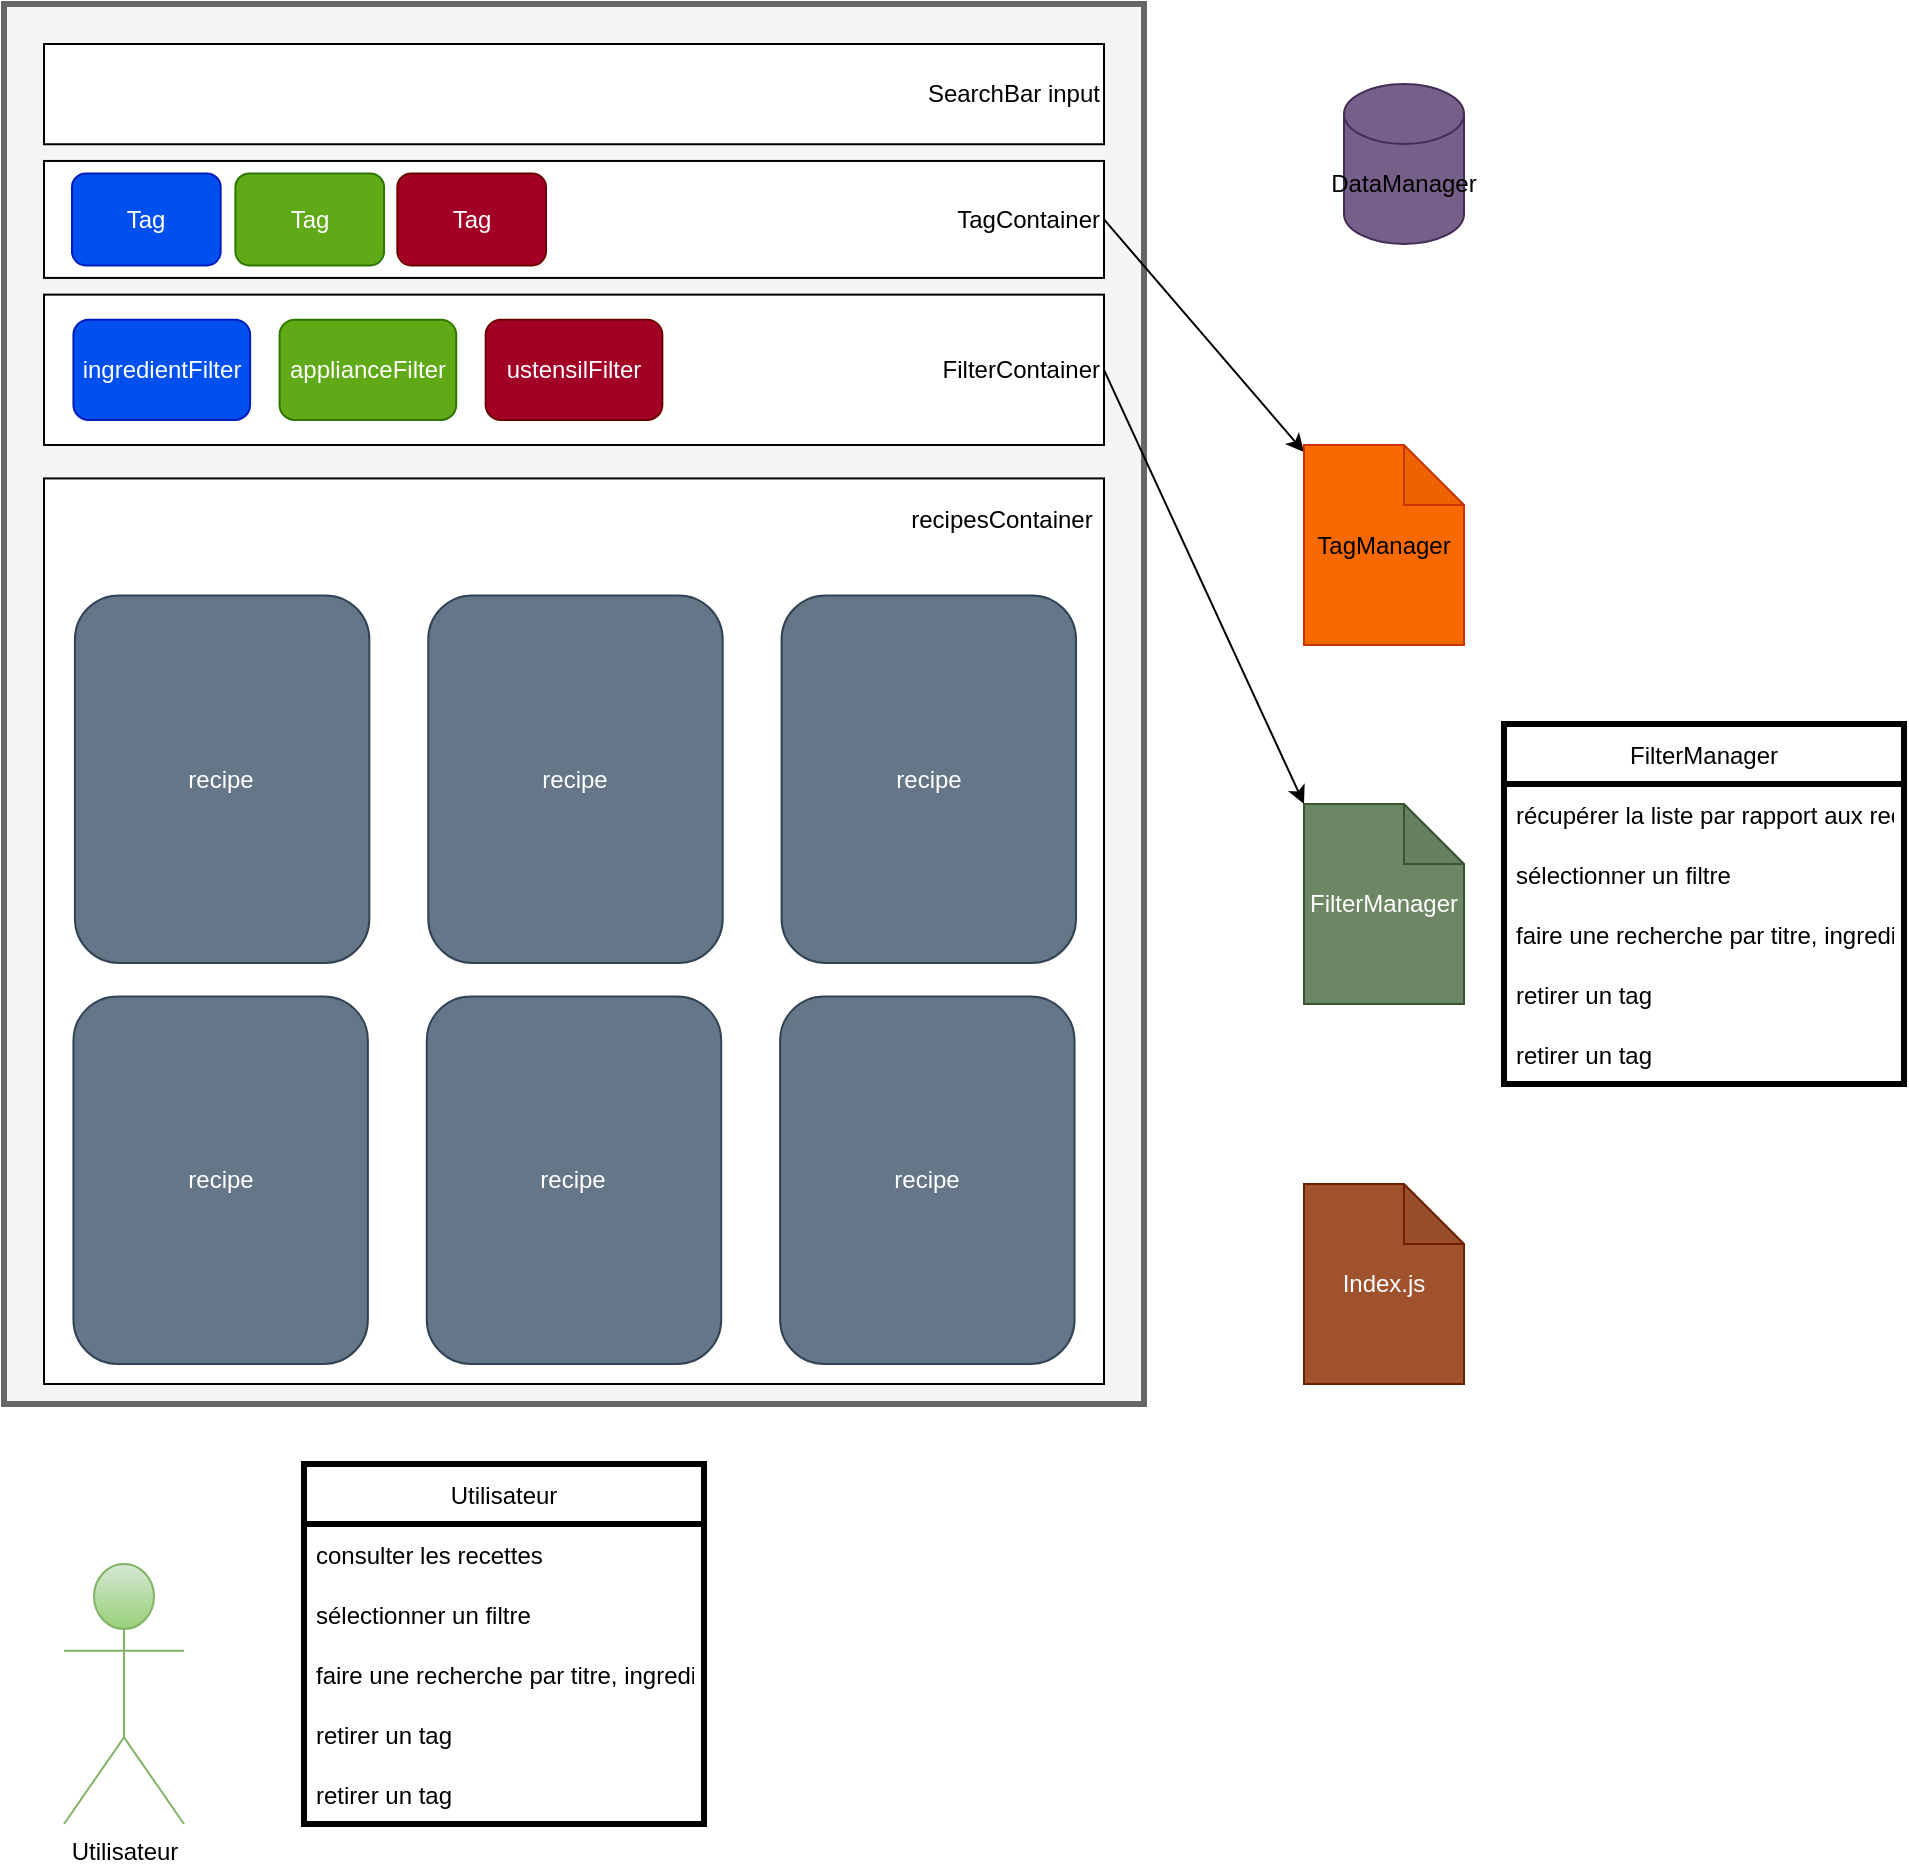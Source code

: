 <mxfile>
    <diagram id="OFz9srESVCx5iRZtTfuI" name="Page-1">
        <mxGraphModel dx="1374" dy="790" grid="1" gridSize="10" guides="1" tooltips="1" connect="1" arrows="1" fold="1" page="1" pageScale="1" pageWidth="827" pageHeight="1169" math="0" shadow="0">
            <root>
                <mxCell id="0"/>
                <mxCell id="1" parent="0"/>
                <mxCell id="44" value="" style="rounded=0;whiteSpace=wrap;html=1;strokeWidth=3;fillColor=#f5f5f5;fontColor=#333333;strokeColor=#666666;" parent="1" vertex="1">
                    <mxGeometry x="20" y="20" width="570" height="700" as="geometry"/>
                </mxCell>
                <mxCell id="2" value="SearchBar input" style="rounded=0;whiteSpace=wrap;html=1;align=right;" parent="1" vertex="1">
                    <mxGeometry x="40" y="40" width="530" height="50.127" as="geometry"/>
                </mxCell>
                <mxCell id="43" style="edgeStyle=none;html=1;entryX=0;entryY=0;entryDx=0;entryDy=0;entryPerimeter=0;exitX=1;exitY=0.5;exitDx=0;exitDy=0;" parent="1" source="3" target="29" edge="1">
                    <mxGeometry relative="1" as="geometry"/>
                </mxCell>
                <mxCell id="3" value="FilterContainer" style="rounded=0;whiteSpace=wrap;html=1;align=right;" parent="1" vertex="1">
                    <mxGeometry x="40" y="165.316" width="530" height="75.19" as="geometry"/>
                </mxCell>
                <mxCell id="4" value="ingredientFilter" style="rounded=1;whiteSpace=wrap;html=1;fillColor=#0050ef;fontColor=#ffffff;strokeColor=#001DBC;" parent="1" vertex="1">
                    <mxGeometry x="54.722" y="177.848" width="88.333" height="50.127" as="geometry"/>
                </mxCell>
                <mxCell id="5" value="applianceFilter" style="rounded=1;whiteSpace=wrap;html=1;fillColor=#60a917;fontColor=#ffffff;strokeColor=#2D7600;" parent="1" vertex="1">
                    <mxGeometry x="157.778" y="177.848" width="88.333" height="50.127" as="geometry"/>
                </mxCell>
                <mxCell id="6" value="ustensilFilter" style="rounded=1;whiteSpace=wrap;html=1;fillColor=#a20025;fontColor=#ffffff;strokeColor=#6F0000;" parent="1" vertex="1">
                    <mxGeometry x="260.833" y="177.848" width="88.333" height="50.127" as="geometry"/>
                </mxCell>
                <mxCell id="42" style="edgeStyle=none;html=1;exitX=1;exitY=0.5;exitDx=0;exitDy=0;" parent="1" source="7" target="30" edge="1">
                    <mxGeometry relative="1" as="geometry"/>
                </mxCell>
                <mxCell id="7" value="TagContainer" style="rounded=0;whiteSpace=wrap;html=1;align=right;" parent="1" vertex="1">
                    <mxGeometry x="40" y="98.481" width="530" height="58.481" as="geometry"/>
                </mxCell>
                <mxCell id="8" value="Tag" style="rounded=1;whiteSpace=wrap;html=1;fillColor=#0050ef;fontColor=#ffffff;strokeColor=#001DBC;" parent="1" vertex="1">
                    <mxGeometry x="53.986" y="104.747" width="74.347" height="45.949" as="geometry"/>
                </mxCell>
                <mxCell id="9" value="Tag" style="rounded=1;whiteSpace=wrap;html=1;fillColor=#60a917;fontColor=#ffffff;strokeColor=#2D7600;" parent="1" vertex="1">
                    <mxGeometry x="135.694" y="104.747" width="74.347" height="45.949" as="geometry"/>
                </mxCell>
                <mxCell id="10" value="" style="rounded=0;whiteSpace=wrap;html=1;align=right;" parent="1" vertex="1">
                    <mxGeometry x="40" y="257.22" width="530" height="452.78" as="geometry"/>
                </mxCell>
                <mxCell id="11" value="recipe" style="rounded=1;whiteSpace=wrap;html=1;fillColor=#647687;fontColor=#ffffff;strokeColor=#314354;" parent="1" vertex="1">
                    <mxGeometry x="55.458" y="315.696" width="147.222" height="183.797" as="geometry"/>
                </mxCell>
                <mxCell id="18" value="Tag" style="rounded=1;whiteSpace=wrap;html=1;fillColor=#a20025;fontColor=#ffffff;strokeColor=#6F0000;" parent="1" vertex="1">
                    <mxGeometry x="216.667" y="104.747" width="74.347" height="45.949" as="geometry"/>
                </mxCell>
                <mxCell id="19" value="recipe" style="rounded=1;whiteSpace=wrap;html=1;fillColor=#647687;fontColor=#ffffff;strokeColor=#314354;" parent="1" vertex="1">
                    <mxGeometry x="232.125" y="315.696" width="147.222" height="183.797" as="geometry"/>
                </mxCell>
                <mxCell id="20" value="recipe" style="rounded=1;whiteSpace=wrap;html=1;fillColor=#647687;fontColor=#ffffff;strokeColor=#314354;" parent="1" vertex="1">
                    <mxGeometry x="408.792" y="315.696" width="147.222" height="183.797" as="geometry"/>
                </mxCell>
                <mxCell id="21" value="recipe" style="rounded=1;whiteSpace=wrap;html=1;fillColor=#647687;fontColor=#ffffff;strokeColor=#314354;" parent="1" vertex="1">
                    <mxGeometry x="231.389" y="516.203" width="147.222" height="183.797" as="geometry"/>
                </mxCell>
                <mxCell id="22" value="recipe" style="rounded=1;whiteSpace=wrap;html=1;fillColor=#647687;fontColor=#ffffff;strokeColor=#314354;" parent="1" vertex="1">
                    <mxGeometry x="408.056" y="516.203" width="147.222" height="183.797" as="geometry"/>
                </mxCell>
                <mxCell id="23" value="recipe" style="rounded=1;whiteSpace=wrap;html=1;fillColor=#647687;fontColor=#ffffff;strokeColor=#314354;" parent="1" vertex="1">
                    <mxGeometry x="54.722" y="516.203" width="147.222" height="183.797" as="geometry"/>
                </mxCell>
                <mxCell id="24" value="recipesContainer" style="text;html=1;strokeColor=none;fillColor=none;align=center;verticalAlign=middle;whiteSpace=wrap;rounded=0;" parent="1" vertex="1">
                    <mxGeometry x="482.399" y="265.57" width="73.611" height="25.063" as="geometry"/>
                </mxCell>
                <mxCell id="28" value="Index.js" style="shape=note;whiteSpace=wrap;html=1;backgroundOutline=1;darkOpacity=0.05;fillColor=#a0522d;fontColor=#ffffff;strokeColor=#6D1F00;" parent="1" vertex="1">
                    <mxGeometry x="670" y="610" width="80" height="100" as="geometry"/>
                </mxCell>
                <mxCell id="29" value="FilterManager" style="shape=note;whiteSpace=wrap;html=1;backgroundOutline=1;darkOpacity=0.05;fillColor=#6d8764;strokeColor=#3A5431;fontColor=#ffffff;" parent="1" vertex="1">
                    <mxGeometry x="670" y="420" width="80" height="100" as="geometry"/>
                </mxCell>
                <mxCell id="30" value="TagManager" style="shape=note;whiteSpace=wrap;html=1;backgroundOutline=1;darkOpacity=0.05;fillColor=#fa6800;strokeColor=#C73500;fontColor=#000000;" parent="1" vertex="1">
                    <mxGeometry x="670" y="240.51" width="80" height="100" as="geometry"/>
                </mxCell>
                <mxCell id="31" value="" style="group" parent="1" vertex="1" connectable="0">
                    <mxGeometry x="680" y="60" width="80" height="80" as="geometry"/>
                </mxCell>
                <mxCell id="26" value="" style="shape=cylinder3;whiteSpace=wrap;html=1;boundedLbl=1;backgroundOutline=1;size=15;fillColor=#76608a;fontColor=#ffffff;strokeColor=#432D57;" parent="31" vertex="1">
                    <mxGeometry x="10" width="60" height="80" as="geometry"/>
                </mxCell>
                <mxCell id="27" value="DataManager" style="text;html=1;strokeColor=none;fillColor=none;align=center;verticalAlign=middle;whiteSpace=wrap;rounded=0;" parent="31" vertex="1">
                    <mxGeometry y="34.75" width="80" height="30" as="geometry"/>
                </mxCell>
                <mxCell id="32" value="Utilisateur" style="shape=umlActor;verticalLabelPosition=bottom;verticalAlign=top;html=1;outlineConnect=0;fillColor=#d5e8d4;strokeColor=#82b366;gradientColor=#97d077;" parent="1" vertex="1">
                    <mxGeometry x="50" y="800" width="60" height="130" as="geometry"/>
                </mxCell>
                <mxCell id="38" value="Utilisateur" style="swimlane;fontStyle=0;childLayout=stackLayout;horizontal=1;startSize=30;horizontalStack=0;resizeParent=1;resizeParentMax=0;resizeLast=0;collapsible=1;marginBottom=0;strokeWidth=3;fillColor=none;" parent="1" vertex="1">
                    <mxGeometry x="170" y="750" width="200" height="180" as="geometry">
                        <mxRectangle x="170" y="750" width="90" height="30" as="alternateBounds"/>
                    </mxGeometry>
                </mxCell>
                <mxCell id="39" value="consulter les recettes" style="text;strokeColor=none;fillColor=none;align=left;verticalAlign=middle;spacingLeft=4;spacingRight=4;overflow=hidden;points=[[0,0.5],[1,0.5]];portConstraint=eastwest;rotatable=0;" parent="38" vertex="1">
                    <mxGeometry y="30" width="200" height="30" as="geometry"/>
                </mxCell>
                <mxCell id="40" value="sélectionner un filtre" style="text;strokeColor=none;fillColor=none;align=left;verticalAlign=middle;spacingLeft=4;spacingRight=4;overflow=hidden;points=[[0,0.5],[1,0.5]];portConstraint=eastwest;rotatable=0;" parent="38" vertex="1">
                    <mxGeometry y="60" width="200" height="30" as="geometry"/>
                </mxCell>
                <mxCell id="45" value="faire une recherche par titre, ingredient ou description" style="text;strokeColor=none;fillColor=none;align=left;verticalAlign=middle;spacingLeft=4;spacingRight=4;overflow=hidden;points=[[0,0.5],[1,0.5]];portConstraint=eastwest;rotatable=0;" parent="38" vertex="1">
                    <mxGeometry y="90" width="200" height="30" as="geometry"/>
                </mxCell>
                <mxCell id="41" value="retirer un tag" style="text;strokeColor=none;fillColor=none;align=left;verticalAlign=middle;spacingLeft=4;spacingRight=4;overflow=hidden;points=[[0,0.5],[1,0.5]];portConstraint=eastwest;rotatable=0;" parent="38" vertex="1">
                    <mxGeometry y="120" width="200" height="30" as="geometry"/>
                </mxCell>
                <mxCell id="46" value="retirer un tag" style="text;strokeColor=none;fillColor=none;align=left;verticalAlign=middle;spacingLeft=4;spacingRight=4;overflow=hidden;points=[[0,0.5],[1,0.5]];portConstraint=eastwest;rotatable=0;" parent="38" vertex="1">
                    <mxGeometry y="150" width="200" height="30" as="geometry"/>
                </mxCell>
                <mxCell id="47" value="FilterManager" style="swimlane;fontStyle=0;childLayout=stackLayout;horizontal=1;startSize=30;horizontalStack=0;resizeParent=1;resizeParentMax=0;resizeLast=0;collapsible=1;marginBottom=0;strokeWidth=3;fillColor=none;" parent="1" vertex="1">
                    <mxGeometry x="770" y="380" width="200" height="180" as="geometry">
                        <mxRectangle x="800" y="400" width="90" height="30" as="alternateBounds"/>
                    </mxGeometry>
                </mxCell>
                <mxCell id="48" value="récupérer la liste par rapport aux recettes restantes" style="text;strokeColor=none;fillColor=none;align=left;verticalAlign=middle;spacingLeft=4;spacingRight=4;overflow=hidden;points=[[0,0.5],[1,0.5]];portConstraint=eastwest;rotatable=0;" parent="47" vertex="1">
                    <mxGeometry y="30" width="200" height="30" as="geometry"/>
                </mxCell>
                <mxCell id="49" value="sélectionner un filtre" style="text;strokeColor=none;fillColor=none;align=left;verticalAlign=middle;spacingLeft=4;spacingRight=4;overflow=hidden;points=[[0,0.5],[1,0.5]];portConstraint=eastwest;rotatable=0;" parent="47" vertex="1">
                    <mxGeometry y="60" width="200" height="30" as="geometry"/>
                </mxCell>
                <mxCell id="50" value="faire une recherche par titre, ingredient ou description" style="text;strokeColor=none;fillColor=none;align=left;verticalAlign=middle;spacingLeft=4;spacingRight=4;overflow=hidden;points=[[0,0.5],[1,0.5]];portConstraint=eastwest;rotatable=0;" parent="47" vertex="1">
                    <mxGeometry y="90" width="200" height="30" as="geometry"/>
                </mxCell>
                <mxCell id="51" value="retirer un tag" style="text;strokeColor=none;fillColor=none;align=left;verticalAlign=middle;spacingLeft=4;spacingRight=4;overflow=hidden;points=[[0,0.5],[1,0.5]];portConstraint=eastwest;rotatable=0;" parent="47" vertex="1">
                    <mxGeometry y="120" width="200" height="30" as="geometry"/>
                </mxCell>
                <mxCell id="52" value="retirer un tag" style="text;strokeColor=none;fillColor=none;align=left;verticalAlign=middle;spacingLeft=4;spacingRight=4;overflow=hidden;points=[[0,0.5],[1,0.5]];portConstraint=eastwest;rotatable=0;" parent="47" vertex="1">
                    <mxGeometry y="150" width="200" height="30" as="geometry"/>
                </mxCell>
            </root>
        </mxGraphModel>
    </diagram>
</mxfile>